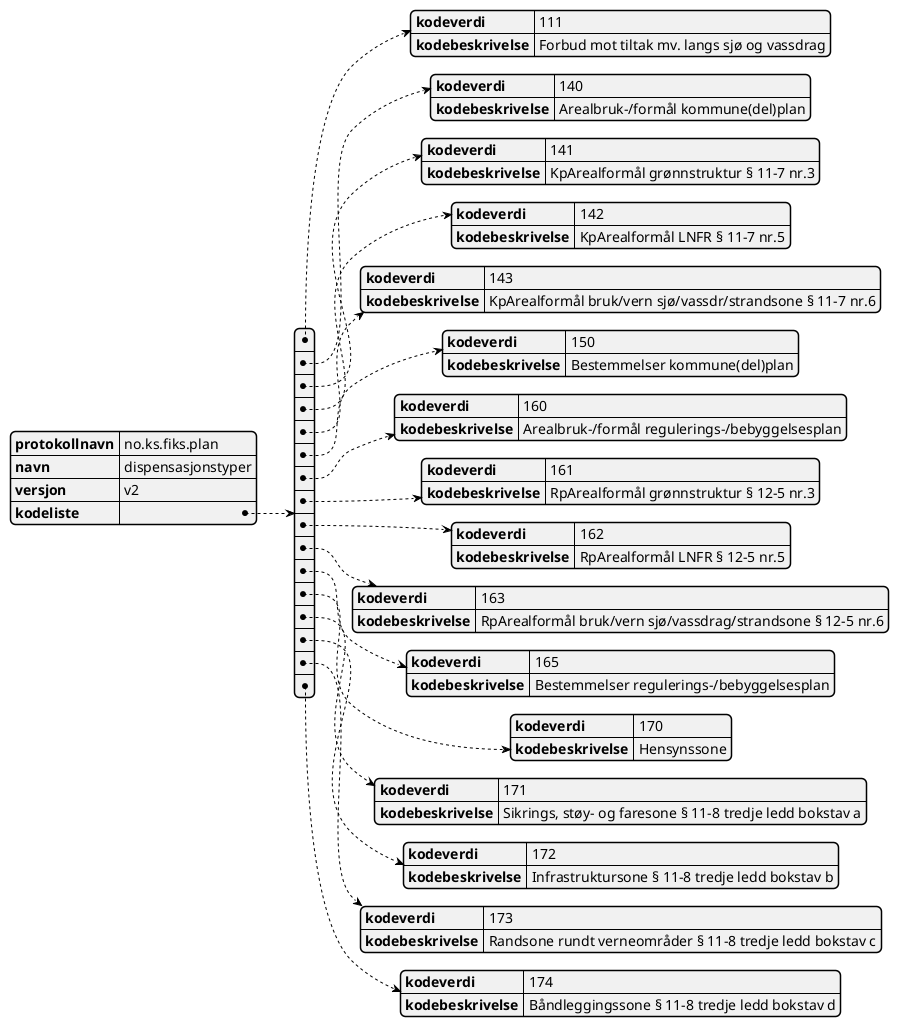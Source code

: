 @startjson
{
  "protokollnavn": "no.ks.fiks.plan",
  "navn": "dispensasjonstyper",
  "versjon": "v2",
  "kodeliste": [
    {
      "kodeverdi" : "111",
      "kodebeskrivelse" : "Forbud mot tiltak mv. langs sjø og vassdrag"
    },
    {
      "kodeverdi" : "140",
      "kodebeskrivelse" : "Arealbruk-/formål kommune(del)plan"
    },
    {
      "kodeverdi" : "141",
      "kodebeskrivelse" : "KpArealformål grønnstruktur § 11-7 nr.3"
    },
    {
      "kodeverdi" : "142",
      "kodebeskrivelse" : "KpArealformål LNFR § 11-7 nr.5"
    },
    {
      "kodeverdi" : "143",
      "kodebeskrivelse" : "KpArealformål bruk/vern sjø/vassdr/strandsone § 11-7 nr.6"
    },
    {
      "kodeverdi" : "150",
      "kodebeskrivelse" : "Bestemmelser kommune(del)plan"
    },
    {
      "kodeverdi" : "160",
      "kodebeskrivelse" : "Arealbruk-/formål regulerings-/bebyggelsesplan"
    },
    {
      "kodeverdi" : "161",
      "kodebeskrivelse" : "RpArealformål grønnstruktur § 12-5 nr.3"
    },
    {
      "kodeverdi" : "162",
      "kodebeskrivelse" : "RpArealformål LNFR § 12-5 nr.5"
    },
    {
      "kodeverdi" : "163",
      "kodebeskrivelse" : "RpArealformål bruk/vern sjø/vassdrag/strandsone § 12-5 nr.6"
    },
    {
      "kodeverdi" : "165",
      "kodebeskrivelse" : "Bestemmelser regulerings-/bebyggelsesplan"
    },
    {
      "kodeverdi" : "170",
      "kodebeskrivelse" : "Hensynssone"
    },
    {
      "kodeverdi" : "171",
      "kodebeskrivelse" : "Sikrings, støy- og faresone § 11-8 tredje ledd bokstav a"
    },
    {
      "kodeverdi" : "172",
      "kodebeskrivelse" : "Infrastruktursone § 11-8 tredje ledd bokstav b"
    },
    {
      "kodeverdi" : "173",
      "kodebeskrivelse" : "Randsone rundt verneområder § 11-8 tredje ledd bokstav c"
    },
    {
      "kodeverdi" : "174",
      "kodebeskrivelse" : "Båndleggingssone § 11-8 tredje ledd bokstav d"
    }
  ]
}
@endjson
